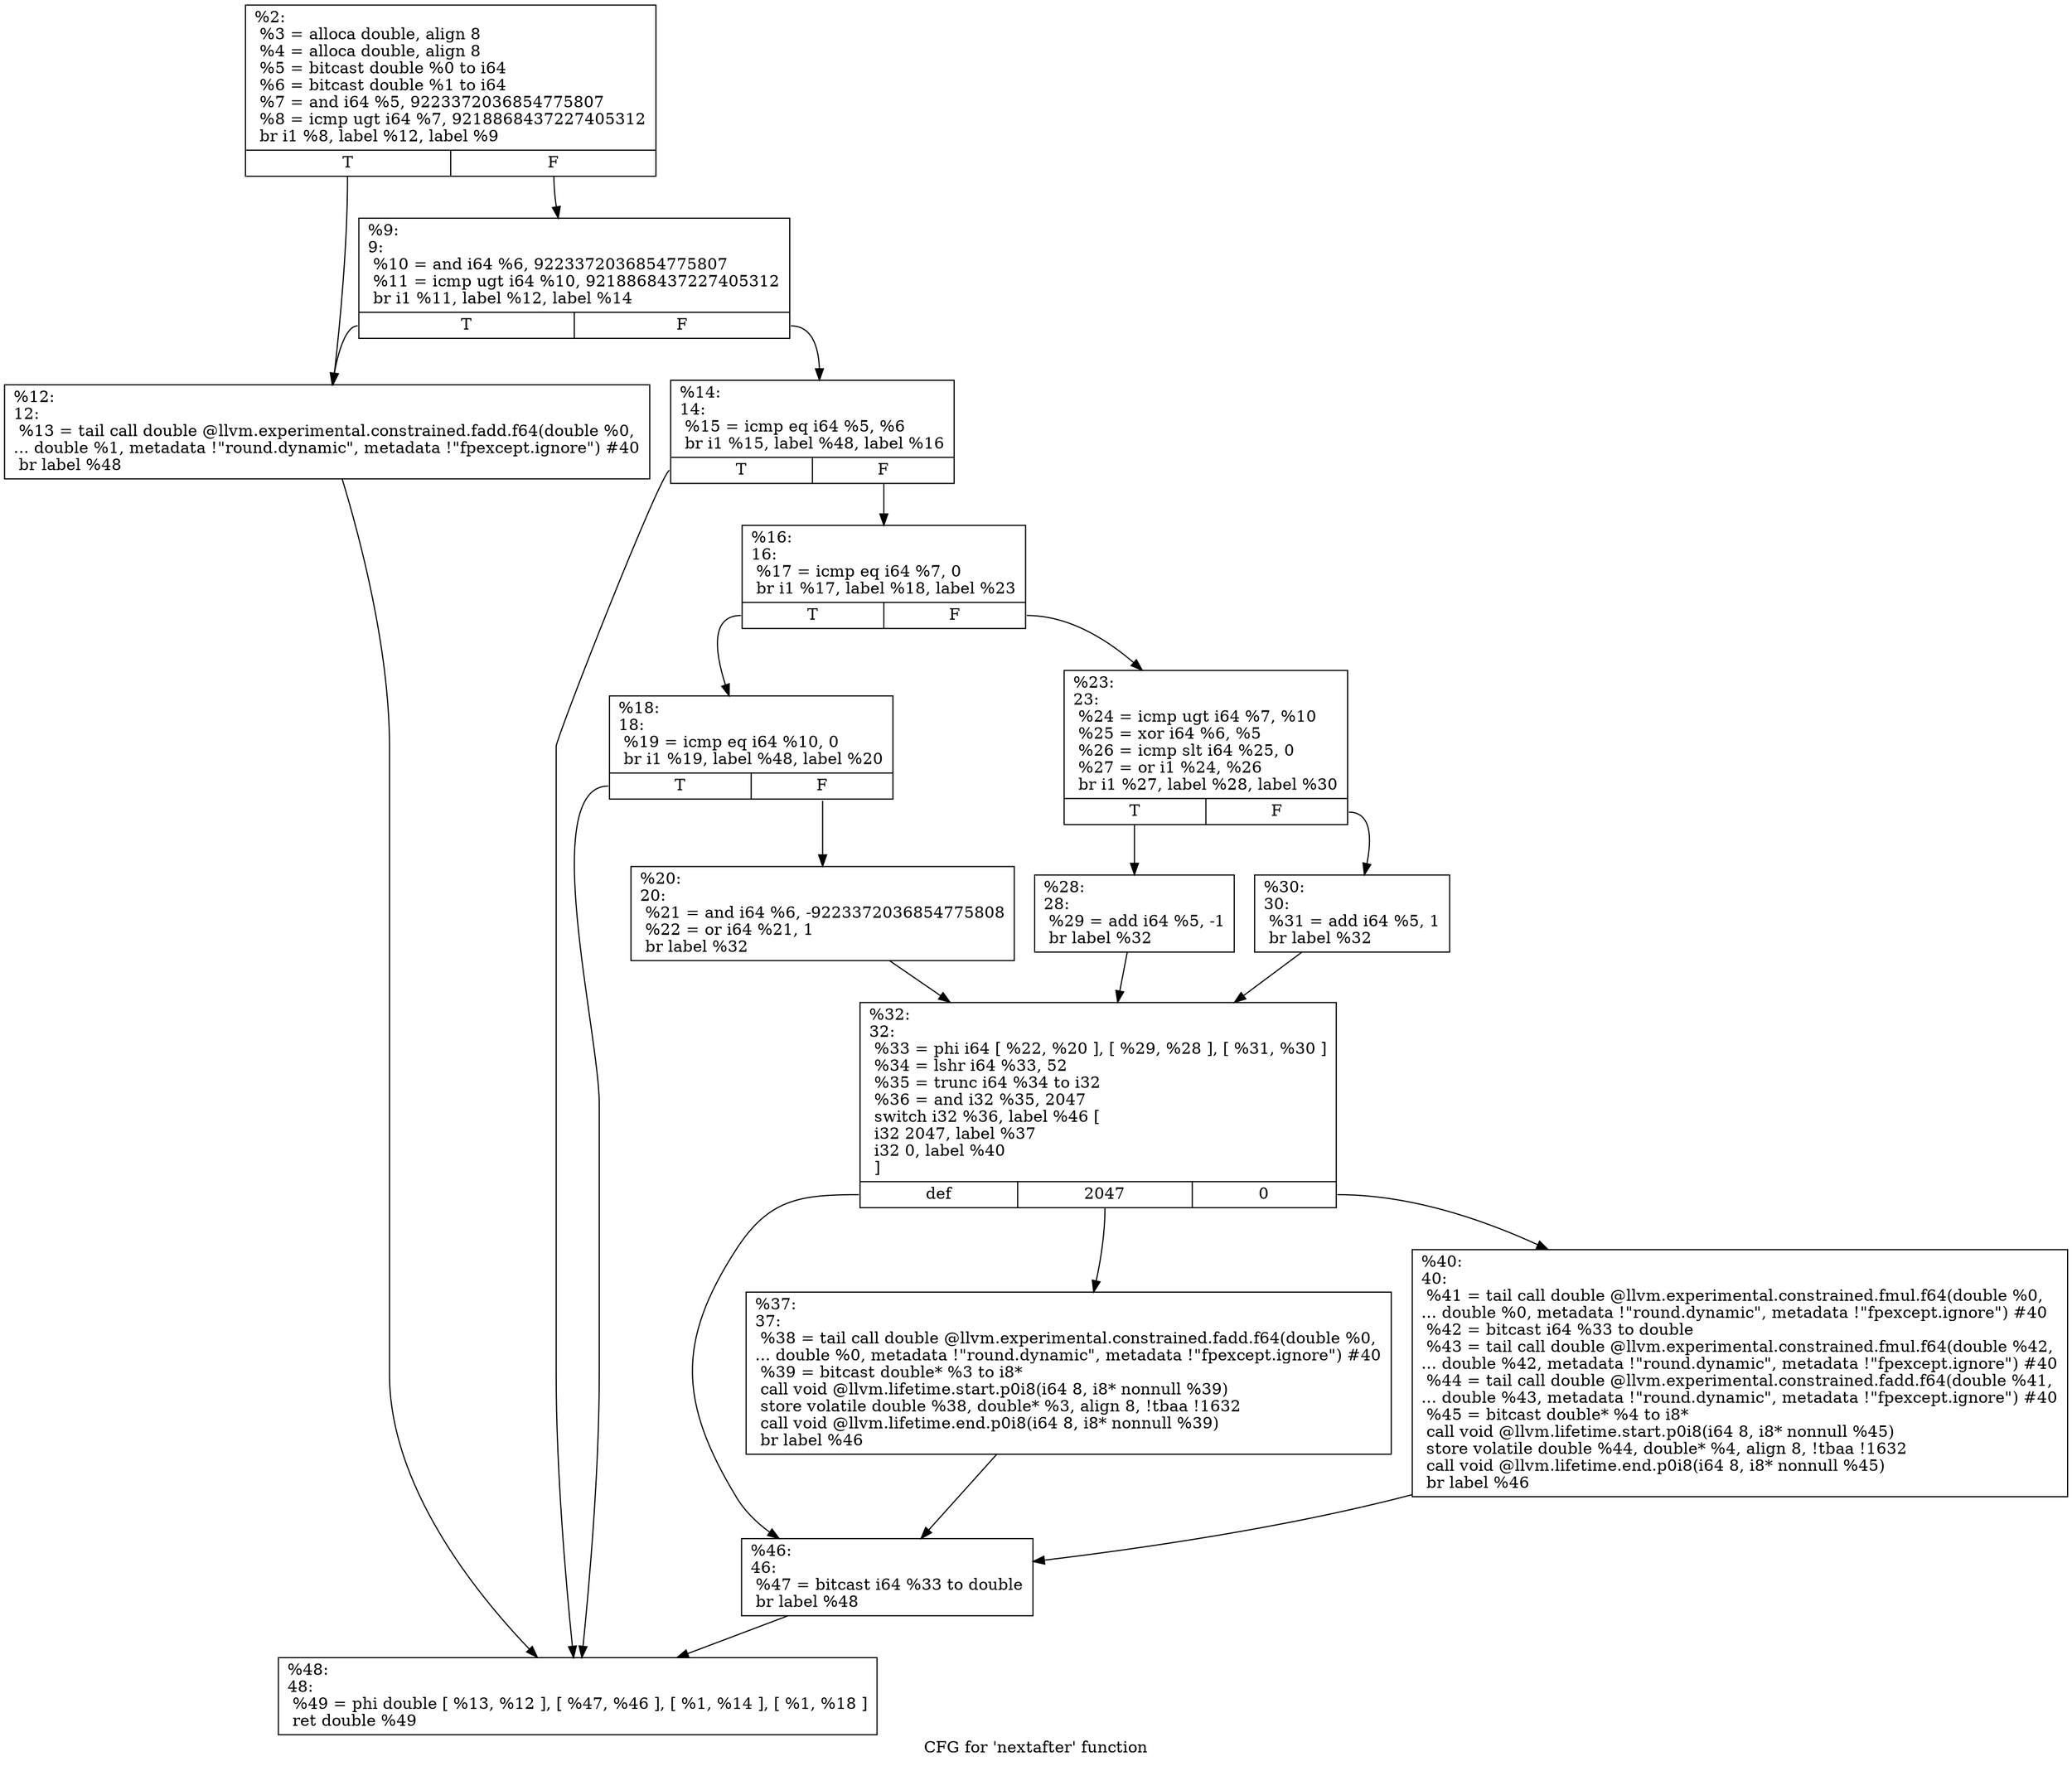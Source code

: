 digraph "CFG for 'nextafter' function" {
	label="CFG for 'nextafter' function";

	Node0x1fe8d60 [shape=record,label="{%2:\l  %3 = alloca double, align 8\l  %4 = alloca double, align 8\l  %5 = bitcast double %0 to i64\l  %6 = bitcast double %1 to i64\l  %7 = and i64 %5, 9223372036854775807\l  %8 = icmp ugt i64 %7, 9218868437227405312\l  br i1 %8, label %12, label %9\l|{<s0>T|<s1>F}}"];
	Node0x1fe8d60:s0 -> Node0x1fe8ee0;
	Node0x1fe8d60:s1 -> Node0x1fe8e90;
	Node0x1fe8e90 [shape=record,label="{%9:\l9:                                                \l  %10 = and i64 %6, 9223372036854775807\l  %11 = icmp ugt i64 %10, 9218868437227405312\l  br i1 %11, label %12, label %14\l|{<s0>T|<s1>F}}"];
	Node0x1fe8e90:s0 -> Node0x1fe8ee0;
	Node0x1fe8e90:s1 -> Node0x1fe8f30;
	Node0x1fe8ee0 [shape=record,label="{%12:\l12:                                               \l  %13 = tail call double @llvm.experimental.constrained.fadd.f64(double %0,\l... double %1, metadata !\"round.dynamic\", metadata !\"fpexcept.ignore\") #40\l  br label %48\l}"];
	Node0x1fe8ee0 -> Node0x1fe92a0;
	Node0x1fe8f30 [shape=record,label="{%14:\l14:                                               \l  %15 = icmp eq i64 %5, %6\l  br i1 %15, label %48, label %16\l|{<s0>T|<s1>F}}"];
	Node0x1fe8f30:s0 -> Node0x1fe92a0;
	Node0x1fe8f30:s1 -> Node0x1fe8f80;
	Node0x1fe8f80 [shape=record,label="{%16:\l16:                                               \l  %17 = icmp eq i64 %7, 0\l  br i1 %17, label %18, label %23\l|{<s0>T|<s1>F}}"];
	Node0x1fe8f80:s0 -> Node0x1fe8fd0;
	Node0x1fe8f80:s1 -> Node0x1fe9070;
	Node0x1fe8fd0 [shape=record,label="{%18:\l18:                                               \l  %19 = icmp eq i64 %10, 0\l  br i1 %19, label %48, label %20\l|{<s0>T|<s1>F}}"];
	Node0x1fe8fd0:s0 -> Node0x1fe92a0;
	Node0x1fe8fd0:s1 -> Node0x1fe9020;
	Node0x1fe9020 [shape=record,label="{%20:\l20:                                               \l  %21 = and i64 %6, -9223372036854775808\l  %22 = or i64 %21, 1\l  br label %32\l}"];
	Node0x1fe9020 -> Node0x1fe9160;
	Node0x1fe9070 [shape=record,label="{%23:\l23:                                               \l  %24 = icmp ugt i64 %7, %10\l  %25 = xor i64 %6, %5\l  %26 = icmp slt i64 %25, 0\l  %27 = or i1 %24, %26\l  br i1 %27, label %28, label %30\l|{<s0>T|<s1>F}}"];
	Node0x1fe9070:s0 -> Node0x1fe90c0;
	Node0x1fe9070:s1 -> Node0x1fe9110;
	Node0x1fe90c0 [shape=record,label="{%28:\l28:                                               \l  %29 = add i64 %5, -1\l  br label %32\l}"];
	Node0x1fe90c0 -> Node0x1fe9160;
	Node0x1fe9110 [shape=record,label="{%30:\l30:                                               \l  %31 = add i64 %5, 1\l  br label %32\l}"];
	Node0x1fe9110 -> Node0x1fe9160;
	Node0x1fe9160 [shape=record,label="{%32:\l32:                                               \l  %33 = phi i64 [ %22, %20 ], [ %29, %28 ], [ %31, %30 ]\l  %34 = lshr i64 %33, 52\l  %35 = trunc i64 %34 to i32\l  %36 = and i32 %35, 2047\l  switch i32 %36, label %46 [\l    i32 2047, label %37\l    i32 0, label %40\l  ]\l|{<s0>def|<s1>2047|<s2>0}}"];
	Node0x1fe9160:s0 -> Node0x1fe9250;
	Node0x1fe9160:s1 -> Node0x1fe91b0;
	Node0x1fe9160:s2 -> Node0x1fe9200;
	Node0x1fe91b0 [shape=record,label="{%37:\l37:                                               \l  %38 = tail call double @llvm.experimental.constrained.fadd.f64(double %0,\l... double %0, metadata !\"round.dynamic\", metadata !\"fpexcept.ignore\") #40\l  %39 = bitcast double* %3 to i8*\l  call void @llvm.lifetime.start.p0i8(i64 8, i8* nonnull %39)\l  store volatile double %38, double* %3, align 8, !tbaa !1632\l  call void @llvm.lifetime.end.p0i8(i64 8, i8* nonnull %39)\l  br label %46\l}"];
	Node0x1fe91b0 -> Node0x1fe9250;
	Node0x1fe9200 [shape=record,label="{%40:\l40:                                               \l  %41 = tail call double @llvm.experimental.constrained.fmul.f64(double %0,\l... double %0, metadata !\"round.dynamic\", metadata !\"fpexcept.ignore\") #40\l  %42 = bitcast i64 %33 to double\l  %43 = tail call double @llvm.experimental.constrained.fmul.f64(double %42,\l... double %42, metadata !\"round.dynamic\", metadata !\"fpexcept.ignore\") #40\l  %44 = tail call double @llvm.experimental.constrained.fadd.f64(double %41,\l... double %43, metadata !\"round.dynamic\", metadata !\"fpexcept.ignore\") #40\l  %45 = bitcast double* %4 to i8*\l  call void @llvm.lifetime.start.p0i8(i64 8, i8* nonnull %45)\l  store volatile double %44, double* %4, align 8, !tbaa !1632\l  call void @llvm.lifetime.end.p0i8(i64 8, i8* nonnull %45)\l  br label %46\l}"];
	Node0x1fe9200 -> Node0x1fe9250;
	Node0x1fe9250 [shape=record,label="{%46:\l46:                                               \l  %47 = bitcast i64 %33 to double\l  br label %48\l}"];
	Node0x1fe9250 -> Node0x1fe92a0;
	Node0x1fe92a0 [shape=record,label="{%48:\l48:                                               \l  %49 = phi double [ %13, %12 ], [ %47, %46 ], [ %1, %14 ], [ %1, %18 ]\l  ret double %49\l}"];
}
